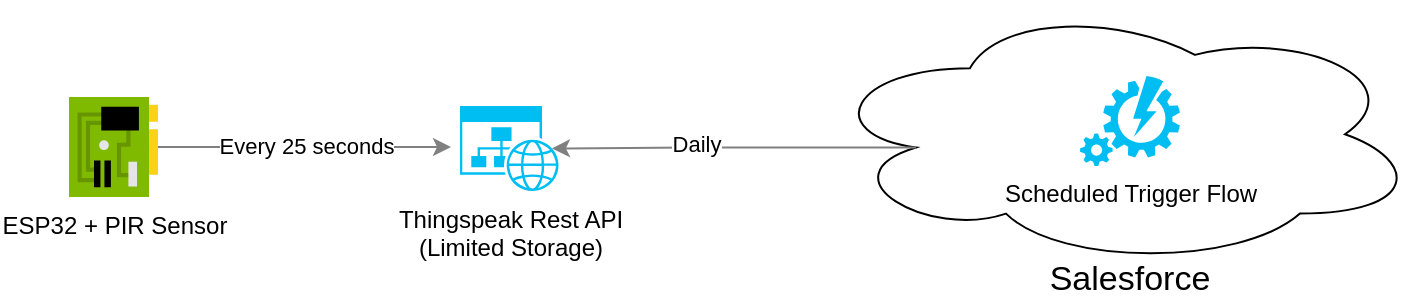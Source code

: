 <mxfile version="14.3.1" type="github">
  <diagram id="7gcUSTIZ7YSJ5vT40chW" name="Page-1">
    <mxGraphModel dx="946" dy="500" grid="1" gridSize="10" guides="1" tooltips="1" connect="1" arrows="1" fold="1" page="1" pageScale="1" pageWidth="1169" pageHeight="827" math="0" shadow="0">
      <root>
        <mxCell id="0" />
        <mxCell id="1" parent="0" />
        <mxCell id="SZY12_XKgGBlkoAp8IEY-12" style="edgeStyle=orthogonalEdgeStyle;rounded=0;orthogonalLoop=1;jettySize=auto;html=1;strokeColor=#808080;" parent="1" source="SZY12_XKgGBlkoAp8IEY-1" edge="1">
          <mxGeometry relative="1" as="geometry">
            <mxPoint x="375.5" y="245.5" as="targetPoint" />
          </mxGeometry>
        </mxCell>
        <mxCell id="y2p2XLBIWcmQNdFaYHUd-9" value="Every 25 seconds" style="edgeLabel;html=1;align=center;verticalAlign=middle;resizable=0;points=[];" vertex="1" connectable="0" parent="SZY12_XKgGBlkoAp8IEY-12">
          <mxGeometry x="0.141" y="2" relative="1" as="geometry">
            <mxPoint y="1" as="offset" />
          </mxGeometry>
        </mxCell>
        <mxCell id="SZY12_XKgGBlkoAp8IEY-1" value="ESP32 + PIR Sensor" style="aspect=fixed;html=1;perimeter=none;align=center;shadow=0;dashed=0;image;fontSize=12;image=img/lib/mscae/NetworkInterfaceCard.svg;" parent="1" vertex="1">
          <mxGeometry x="184.5" y="220.5" width="44.5" height="50" as="geometry" />
        </mxCell>
        <mxCell id="y2p2XLBIWcmQNdFaYHUd-1" value="Thingspeak Rest API &lt;br&gt;(Limited Storage)" style="verticalLabelPosition=bottom;html=1;verticalAlign=top;align=center;strokeColor=none;fillColor=#00BEF2;shape=mxgraph.azure.website_generic;pointerEvents=1;" vertex="1" parent="1">
          <mxGeometry x="380" y="225" width="50" height="42.5" as="geometry" />
        </mxCell>
        <mxCell id="y2p2XLBIWcmQNdFaYHUd-2" value="" style="ellipse;shape=cloud;whiteSpace=wrap;html=1;" vertex="1" parent="1">
          <mxGeometry x="560" y="173" width="300" height="132.25" as="geometry" />
        </mxCell>
        <mxCell id="y2p2XLBIWcmQNdFaYHUd-3" style="edgeStyle=orthogonalEdgeStyle;rounded=0;orthogonalLoop=1;jettySize=auto;html=1;strokeColor=#808080;exitX=0.16;exitY=0.55;exitDx=0;exitDy=0;exitPerimeter=0;entryX=0.92;entryY=0.5;entryDx=0;entryDy=0;entryPerimeter=0;" edge="1" parent="1" source="y2p2XLBIWcmQNdFaYHUd-2" target="y2p2XLBIWcmQNdFaYHUd-1">
          <mxGeometry relative="1" as="geometry">
            <mxPoint x="216.75" y="255.5" as="sourcePoint" />
            <mxPoint x="470" y="250" as="targetPoint" />
          </mxGeometry>
        </mxCell>
        <mxCell id="y2p2XLBIWcmQNdFaYHUd-10" value="Daily" style="edgeLabel;html=1;align=center;verticalAlign=middle;resizable=0;points=[];" vertex="1" connectable="0" parent="y2p2XLBIWcmQNdFaYHUd-3">
          <mxGeometry x="0.205" y="-2" relative="1" as="geometry">
            <mxPoint as="offset" />
          </mxGeometry>
        </mxCell>
        <mxCell id="y2p2XLBIWcmQNdFaYHUd-4" value="Scheduled Trigger Flow" style="verticalLabelPosition=bottom;html=1;verticalAlign=top;align=center;strokeColor=none;fillColor=#00BEF2;shape=mxgraph.azure.automation;pointerEvents=1;" vertex="1" parent="1">
          <mxGeometry x="690" y="210" width="50" height="45" as="geometry" />
        </mxCell>
        <mxCell id="y2p2XLBIWcmQNdFaYHUd-7" value="&lt;font style=&quot;font-size: 17px&quot;&gt;Salesforce&lt;/font&gt;" style="text;html=1;strokeColor=none;fillColor=none;align=center;verticalAlign=middle;whiteSpace=wrap;rounded=0;" vertex="1" parent="1">
          <mxGeometry x="625" y="302.25" width="180" height="20" as="geometry" />
        </mxCell>
      </root>
    </mxGraphModel>
  </diagram>
</mxfile>

